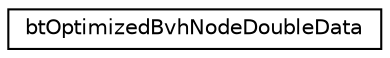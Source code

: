 digraph "Graphical Class Hierarchy"
{
  edge [fontname="Helvetica",fontsize="10",labelfontname="Helvetica",labelfontsize="10"];
  node [fontname="Helvetica",fontsize="10",shape=record];
  rankdir="LR";
  Node1 [label="btOptimizedBvhNodeDoubleData",height=0.2,width=0.4,color="black", fillcolor="white", style="filled",URL="$structbt_optimized_bvh_node_double_data.html"];
}
